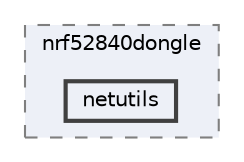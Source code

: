 digraph "/home/mj/Desktop/IoT-Chat-Digitalization/Dongle/gnrc_border_router/bin/nrf52840dongle/netutils"
{
 // LATEX_PDF_SIZE
  bgcolor="transparent";
  edge [fontname=Helvetica,fontsize=10,labelfontname=Helvetica,labelfontsize=10];
  node [fontname=Helvetica,fontsize=10,shape=box,height=0.2,width=0.4];
  compound=true
  subgraph clusterdir_9941f7556d96a0e17fefe82cd217bc3a {
    graph [ bgcolor="#edf0f7", pencolor="grey50", label="nrf52840dongle", fontname=Helvetica,fontsize=10 style="filled,dashed", URL="dir_9941f7556d96a0e17fefe82cd217bc3a.html",tooltip=""]
  dir_cc51736987a181450bbc08574067130f [label="netutils", fillcolor="#edf0f7", color="grey25", style="filled,bold", URL="dir_cc51736987a181450bbc08574067130f.html",tooltip=""];
  }
}
